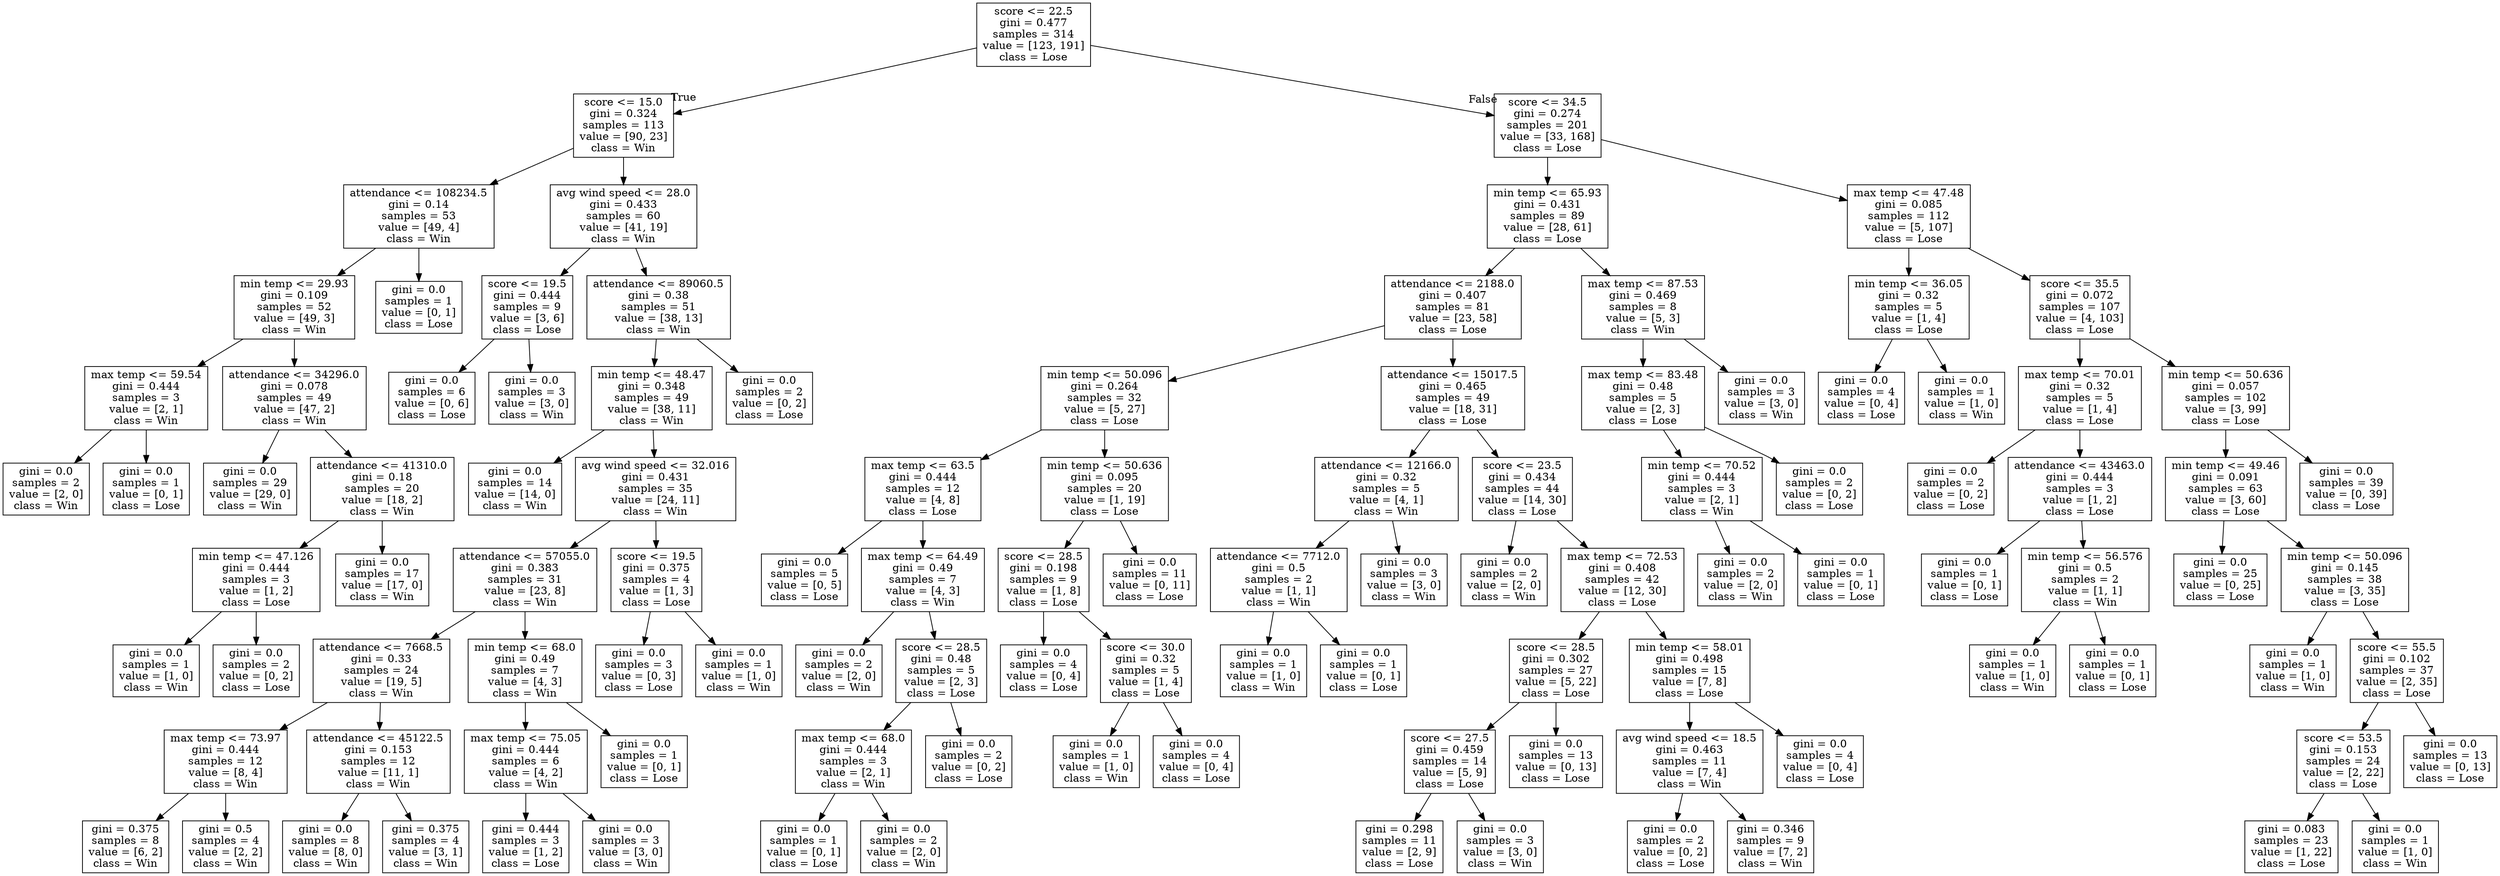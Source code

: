 digraph Tree {
node [shape=box] ;
0 [label="score <= 22.5\ngini = 0.477\nsamples = 314\nvalue = [123, 191]\nclass = Lose"] ;
1 [label="score <= 15.0\ngini = 0.324\nsamples = 113\nvalue = [90, 23]\nclass = Win"] ;
0 -> 1 [labeldistance=2.5, labelangle=45, headlabel="True"] ;
2 [label="attendance <= 108234.5\ngini = 0.14\nsamples = 53\nvalue = [49, 4]\nclass = Win"] ;
1 -> 2 ;
3 [label="min temp <= 29.93\ngini = 0.109\nsamples = 52\nvalue = [49, 3]\nclass = Win"] ;
2 -> 3 ;
4 [label="max temp <= 59.54\ngini = 0.444\nsamples = 3\nvalue = [2, 1]\nclass = Win"] ;
3 -> 4 ;
5 [label="gini = 0.0\nsamples = 2\nvalue = [2, 0]\nclass = Win"] ;
4 -> 5 ;
6 [label="gini = 0.0\nsamples = 1\nvalue = [0, 1]\nclass = Lose"] ;
4 -> 6 ;
7 [label="attendance <= 34296.0\ngini = 0.078\nsamples = 49\nvalue = [47, 2]\nclass = Win"] ;
3 -> 7 ;
8 [label="gini = 0.0\nsamples = 29\nvalue = [29, 0]\nclass = Win"] ;
7 -> 8 ;
9 [label="attendance <= 41310.0\ngini = 0.18\nsamples = 20\nvalue = [18, 2]\nclass = Win"] ;
7 -> 9 ;
10 [label="min temp <= 47.126\ngini = 0.444\nsamples = 3\nvalue = [1, 2]\nclass = Lose"] ;
9 -> 10 ;
11 [label="gini = 0.0\nsamples = 1\nvalue = [1, 0]\nclass = Win"] ;
10 -> 11 ;
12 [label="gini = 0.0\nsamples = 2\nvalue = [0, 2]\nclass = Lose"] ;
10 -> 12 ;
13 [label="gini = 0.0\nsamples = 17\nvalue = [17, 0]\nclass = Win"] ;
9 -> 13 ;
14 [label="gini = 0.0\nsamples = 1\nvalue = [0, 1]\nclass = Lose"] ;
2 -> 14 ;
15 [label="avg wind speed <= 28.0\ngini = 0.433\nsamples = 60\nvalue = [41, 19]\nclass = Win"] ;
1 -> 15 ;
16 [label="score <= 19.5\ngini = 0.444\nsamples = 9\nvalue = [3, 6]\nclass = Lose"] ;
15 -> 16 ;
17 [label="gini = 0.0\nsamples = 6\nvalue = [0, 6]\nclass = Lose"] ;
16 -> 17 ;
18 [label="gini = 0.0\nsamples = 3\nvalue = [3, 0]\nclass = Win"] ;
16 -> 18 ;
19 [label="attendance <= 89060.5\ngini = 0.38\nsamples = 51\nvalue = [38, 13]\nclass = Win"] ;
15 -> 19 ;
20 [label="min temp <= 48.47\ngini = 0.348\nsamples = 49\nvalue = [38, 11]\nclass = Win"] ;
19 -> 20 ;
21 [label="gini = 0.0\nsamples = 14\nvalue = [14, 0]\nclass = Win"] ;
20 -> 21 ;
22 [label="avg wind speed <= 32.016\ngini = 0.431\nsamples = 35\nvalue = [24, 11]\nclass = Win"] ;
20 -> 22 ;
23 [label="attendance <= 57055.0\ngini = 0.383\nsamples = 31\nvalue = [23, 8]\nclass = Win"] ;
22 -> 23 ;
24 [label="attendance <= 7668.5\ngini = 0.33\nsamples = 24\nvalue = [19, 5]\nclass = Win"] ;
23 -> 24 ;
25 [label="max temp <= 73.97\ngini = 0.444\nsamples = 12\nvalue = [8, 4]\nclass = Win"] ;
24 -> 25 ;
26 [label="gini = 0.375\nsamples = 8\nvalue = [6, 2]\nclass = Win"] ;
25 -> 26 ;
27 [label="gini = 0.5\nsamples = 4\nvalue = [2, 2]\nclass = Win"] ;
25 -> 27 ;
28 [label="attendance <= 45122.5\ngini = 0.153\nsamples = 12\nvalue = [11, 1]\nclass = Win"] ;
24 -> 28 ;
29 [label="gini = 0.0\nsamples = 8\nvalue = [8, 0]\nclass = Win"] ;
28 -> 29 ;
30 [label="gini = 0.375\nsamples = 4\nvalue = [3, 1]\nclass = Win"] ;
28 -> 30 ;
31 [label="min temp <= 68.0\ngini = 0.49\nsamples = 7\nvalue = [4, 3]\nclass = Win"] ;
23 -> 31 ;
32 [label="max temp <= 75.05\ngini = 0.444\nsamples = 6\nvalue = [4, 2]\nclass = Win"] ;
31 -> 32 ;
33 [label="gini = 0.444\nsamples = 3\nvalue = [1, 2]\nclass = Lose"] ;
32 -> 33 ;
34 [label="gini = 0.0\nsamples = 3\nvalue = [3, 0]\nclass = Win"] ;
32 -> 34 ;
35 [label="gini = 0.0\nsamples = 1\nvalue = [0, 1]\nclass = Lose"] ;
31 -> 35 ;
36 [label="score <= 19.5\ngini = 0.375\nsamples = 4\nvalue = [1, 3]\nclass = Lose"] ;
22 -> 36 ;
37 [label="gini = 0.0\nsamples = 3\nvalue = [0, 3]\nclass = Lose"] ;
36 -> 37 ;
38 [label="gini = 0.0\nsamples = 1\nvalue = [1, 0]\nclass = Win"] ;
36 -> 38 ;
39 [label="gini = 0.0\nsamples = 2\nvalue = [0, 2]\nclass = Lose"] ;
19 -> 39 ;
40 [label="score <= 34.5\ngini = 0.274\nsamples = 201\nvalue = [33, 168]\nclass = Lose"] ;
0 -> 40 [labeldistance=2.5, labelangle=-45, headlabel="False"] ;
41 [label="min temp <= 65.93\ngini = 0.431\nsamples = 89\nvalue = [28, 61]\nclass = Lose"] ;
40 -> 41 ;
42 [label="attendance <= 2188.0\ngini = 0.407\nsamples = 81\nvalue = [23, 58]\nclass = Lose"] ;
41 -> 42 ;
43 [label="min temp <= 50.096\ngini = 0.264\nsamples = 32\nvalue = [5, 27]\nclass = Lose"] ;
42 -> 43 ;
44 [label="max temp <= 63.5\ngini = 0.444\nsamples = 12\nvalue = [4, 8]\nclass = Lose"] ;
43 -> 44 ;
45 [label="gini = 0.0\nsamples = 5\nvalue = [0, 5]\nclass = Lose"] ;
44 -> 45 ;
46 [label="max temp <= 64.49\ngini = 0.49\nsamples = 7\nvalue = [4, 3]\nclass = Win"] ;
44 -> 46 ;
47 [label="gini = 0.0\nsamples = 2\nvalue = [2, 0]\nclass = Win"] ;
46 -> 47 ;
48 [label="score <= 28.5\ngini = 0.48\nsamples = 5\nvalue = [2, 3]\nclass = Lose"] ;
46 -> 48 ;
49 [label="max temp <= 68.0\ngini = 0.444\nsamples = 3\nvalue = [2, 1]\nclass = Win"] ;
48 -> 49 ;
50 [label="gini = 0.0\nsamples = 1\nvalue = [0, 1]\nclass = Lose"] ;
49 -> 50 ;
51 [label="gini = 0.0\nsamples = 2\nvalue = [2, 0]\nclass = Win"] ;
49 -> 51 ;
52 [label="gini = 0.0\nsamples = 2\nvalue = [0, 2]\nclass = Lose"] ;
48 -> 52 ;
53 [label="min temp <= 50.636\ngini = 0.095\nsamples = 20\nvalue = [1, 19]\nclass = Lose"] ;
43 -> 53 ;
54 [label="score <= 28.5\ngini = 0.198\nsamples = 9\nvalue = [1, 8]\nclass = Lose"] ;
53 -> 54 ;
55 [label="gini = 0.0\nsamples = 4\nvalue = [0, 4]\nclass = Lose"] ;
54 -> 55 ;
56 [label="score <= 30.0\ngini = 0.32\nsamples = 5\nvalue = [1, 4]\nclass = Lose"] ;
54 -> 56 ;
57 [label="gini = 0.0\nsamples = 1\nvalue = [1, 0]\nclass = Win"] ;
56 -> 57 ;
58 [label="gini = 0.0\nsamples = 4\nvalue = [0, 4]\nclass = Lose"] ;
56 -> 58 ;
59 [label="gini = 0.0\nsamples = 11\nvalue = [0, 11]\nclass = Lose"] ;
53 -> 59 ;
60 [label="attendance <= 15017.5\ngini = 0.465\nsamples = 49\nvalue = [18, 31]\nclass = Lose"] ;
42 -> 60 ;
61 [label="attendance <= 12166.0\ngini = 0.32\nsamples = 5\nvalue = [4, 1]\nclass = Win"] ;
60 -> 61 ;
62 [label="attendance <= 7712.0\ngini = 0.5\nsamples = 2\nvalue = [1, 1]\nclass = Win"] ;
61 -> 62 ;
63 [label="gini = 0.0\nsamples = 1\nvalue = [1, 0]\nclass = Win"] ;
62 -> 63 ;
64 [label="gini = 0.0\nsamples = 1\nvalue = [0, 1]\nclass = Lose"] ;
62 -> 64 ;
65 [label="gini = 0.0\nsamples = 3\nvalue = [3, 0]\nclass = Win"] ;
61 -> 65 ;
66 [label="score <= 23.5\ngini = 0.434\nsamples = 44\nvalue = [14, 30]\nclass = Lose"] ;
60 -> 66 ;
67 [label="gini = 0.0\nsamples = 2\nvalue = [2, 0]\nclass = Win"] ;
66 -> 67 ;
68 [label="max temp <= 72.53\ngini = 0.408\nsamples = 42\nvalue = [12, 30]\nclass = Lose"] ;
66 -> 68 ;
69 [label="score <= 28.5\ngini = 0.302\nsamples = 27\nvalue = [5, 22]\nclass = Lose"] ;
68 -> 69 ;
70 [label="score <= 27.5\ngini = 0.459\nsamples = 14\nvalue = [5, 9]\nclass = Lose"] ;
69 -> 70 ;
71 [label="gini = 0.298\nsamples = 11\nvalue = [2, 9]\nclass = Lose"] ;
70 -> 71 ;
72 [label="gini = 0.0\nsamples = 3\nvalue = [3, 0]\nclass = Win"] ;
70 -> 72 ;
73 [label="gini = 0.0\nsamples = 13\nvalue = [0, 13]\nclass = Lose"] ;
69 -> 73 ;
74 [label="min temp <= 58.01\ngini = 0.498\nsamples = 15\nvalue = [7, 8]\nclass = Lose"] ;
68 -> 74 ;
75 [label="avg wind speed <= 18.5\ngini = 0.463\nsamples = 11\nvalue = [7, 4]\nclass = Win"] ;
74 -> 75 ;
76 [label="gini = 0.0\nsamples = 2\nvalue = [0, 2]\nclass = Lose"] ;
75 -> 76 ;
77 [label="gini = 0.346\nsamples = 9\nvalue = [7, 2]\nclass = Win"] ;
75 -> 77 ;
78 [label="gini = 0.0\nsamples = 4\nvalue = [0, 4]\nclass = Lose"] ;
74 -> 78 ;
79 [label="max temp <= 87.53\ngini = 0.469\nsamples = 8\nvalue = [5, 3]\nclass = Win"] ;
41 -> 79 ;
80 [label="max temp <= 83.48\ngini = 0.48\nsamples = 5\nvalue = [2, 3]\nclass = Lose"] ;
79 -> 80 ;
81 [label="min temp <= 70.52\ngini = 0.444\nsamples = 3\nvalue = [2, 1]\nclass = Win"] ;
80 -> 81 ;
82 [label="gini = 0.0\nsamples = 2\nvalue = [2, 0]\nclass = Win"] ;
81 -> 82 ;
83 [label="gini = 0.0\nsamples = 1\nvalue = [0, 1]\nclass = Lose"] ;
81 -> 83 ;
84 [label="gini = 0.0\nsamples = 2\nvalue = [0, 2]\nclass = Lose"] ;
80 -> 84 ;
85 [label="gini = 0.0\nsamples = 3\nvalue = [3, 0]\nclass = Win"] ;
79 -> 85 ;
86 [label="max temp <= 47.48\ngini = 0.085\nsamples = 112\nvalue = [5, 107]\nclass = Lose"] ;
40 -> 86 ;
87 [label="min temp <= 36.05\ngini = 0.32\nsamples = 5\nvalue = [1, 4]\nclass = Lose"] ;
86 -> 87 ;
88 [label="gini = 0.0\nsamples = 4\nvalue = [0, 4]\nclass = Lose"] ;
87 -> 88 ;
89 [label="gini = 0.0\nsamples = 1\nvalue = [1, 0]\nclass = Win"] ;
87 -> 89 ;
90 [label="score <= 35.5\ngini = 0.072\nsamples = 107\nvalue = [4, 103]\nclass = Lose"] ;
86 -> 90 ;
91 [label="max temp <= 70.01\ngini = 0.32\nsamples = 5\nvalue = [1, 4]\nclass = Lose"] ;
90 -> 91 ;
92 [label="gini = 0.0\nsamples = 2\nvalue = [0, 2]\nclass = Lose"] ;
91 -> 92 ;
93 [label="attendance <= 43463.0\ngini = 0.444\nsamples = 3\nvalue = [1, 2]\nclass = Lose"] ;
91 -> 93 ;
94 [label="gini = 0.0\nsamples = 1\nvalue = [0, 1]\nclass = Lose"] ;
93 -> 94 ;
95 [label="min temp <= 56.576\ngini = 0.5\nsamples = 2\nvalue = [1, 1]\nclass = Win"] ;
93 -> 95 ;
96 [label="gini = 0.0\nsamples = 1\nvalue = [1, 0]\nclass = Win"] ;
95 -> 96 ;
97 [label="gini = 0.0\nsamples = 1\nvalue = [0, 1]\nclass = Lose"] ;
95 -> 97 ;
98 [label="min temp <= 50.636\ngini = 0.057\nsamples = 102\nvalue = [3, 99]\nclass = Lose"] ;
90 -> 98 ;
99 [label="min temp <= 49.46\ngini = 0.091\nsamples = 63\nvalue = [3, 60]\nclass = Lose"] ;
98 -> 99 ;
100 [label="gini = 0.0\nsamples = 25\nvalue = [0, 25]\nclass = Lose"] ;
99 -> 100 ;
101 [label="min temp <= 50.096\ngini = 0.145\nsamples = 38\nvalue = [3, 35]\nclass = Lose"] ;
99 -> 101 ;
102 [label="gini = 0.0\nsamples = 1\nvalue = [1, 0]\nclass = Win"] ;
101 -> 102 ;
103 [label="score <= 55.5\ngini = 0.102\nsamples = 37\nvalue = [2, 35]\nclass = Lose"] ;
101 -> 103 ;
104 [label="score <= 53.5\ngini = 0.153\nsamples = 24\nvalue = [2, 22]\nclass = Lose"] ;
103 -> 104 ;
105 [label="gini = 0.083\nsamples = 23\nvalue = [1, 22]\nclass = Lose"] ;
104 -> 105 ;
106 [label="gini = 0.0\nsamples = 1\nvalue = [1, 0]\nclass = Win"] ;
104 -> 106 ;
107 [label="gini = 0.0\nsamples = 13\nvalue = [0, 13]\nclass = Lose"] ;
103 -> 107 ;
108 [label="gini = 0.0\nsamples = 39\nvalue = [0, 39]\nclass = Lose"] ;
98 -> 108 ;
}